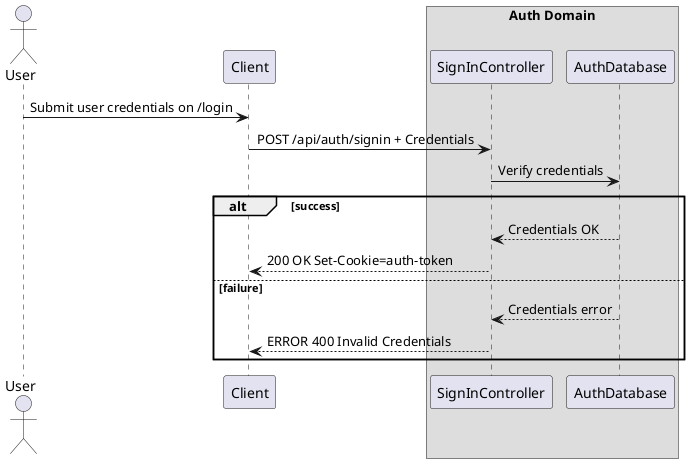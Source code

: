 @startuml [Sequence] Sign In


actor User as User

User -> Client: Submit user credentials on /login
Client -> SignInController: POST /api/auth/signin + Credentials
SignInController -> AuthDatabase: Verify credentials

alt success

    AuthDatabase --> SignInController: Credentials OK
    SignInController --> Client: 200 OK Set-Cookie=auth-token
else failure

    AuthDatabase --> SignInController: Credentials error
    SignInController --> Client: ERROR 400 Invalid Credentials
end

box "Auth Domain"
participant SignInController
participant AuthDatabase
end box

@enduml